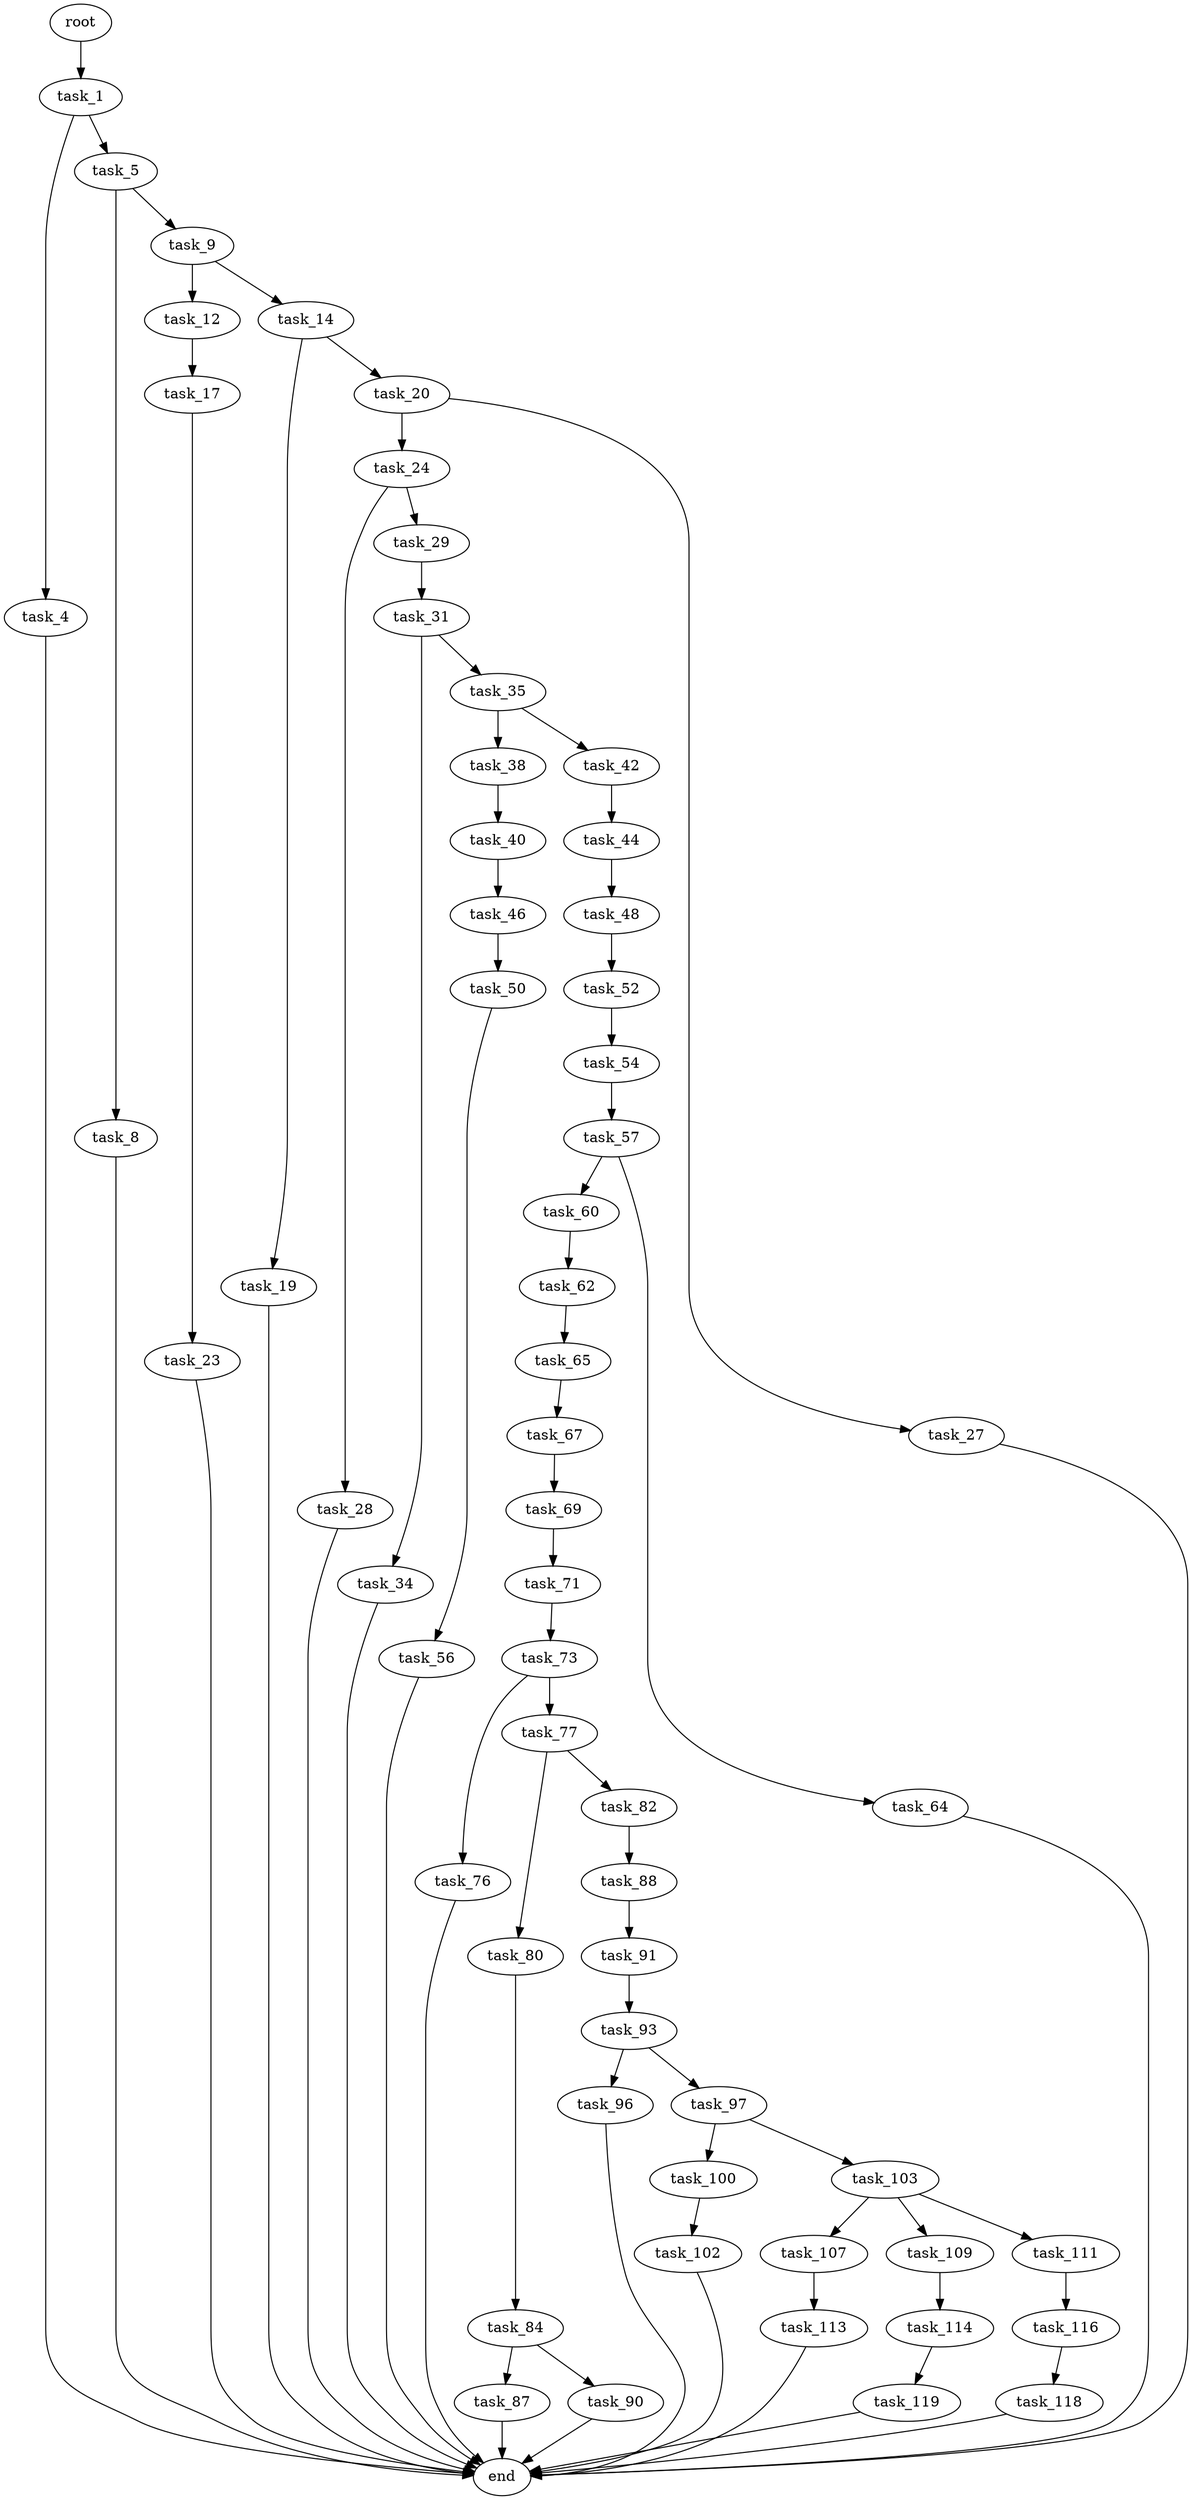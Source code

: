digraph G {
  root [size="0.000000"];
  task_1 [size="184952018100.000000"];
  task_4 [size="8589934592.000000"];
  task_5 [size="782757789696.000000"];
  end [size="0.000000"];
  task_8 [size="6419476023.000000"];
  task_9 [size="28254472376.000000"];
  task_12 [size="134217728000.000000"];
  task_14 [size="6678271276.000000"];
  task_17 [size="68719476736.000000"];
  task_19 [size="549755813888.000000"];
  task_20 [size="28991029248.000000"];
  task_23 [size="155245678752.000000"];
  task_24 [size="276913946504.000000"];
  task_27 [size="68719476736.000000"];
  task_28 [size="185010487723.000000"];
  task_29 [size="134217728000.000000"];
  task_31 [size="2869514558.000000"];
  task_34 [size="1263597205.000000"];
  task_35 [size="1410229448.000000"];
  task_38 [size="549755813888.000000"];
  task_42 [size="28991029248.000000"];
  task_40 [size="20493981554.000000"];
  task_46 [size="141314245740.000000"];
  task_44 [size="26610129352.000000"];
  task_48 [size="782757789696.000000"];
  task_50 [size="68719476736.000000"];
  task_52 [size="10284042892.000000"];
  task_56 [size="1277066508838.000000"];
  task_54 [size="28991029248.000000"];
  task_57 [size="134217728000.000000"];
  task_60 [size="674659600992.000000"];
  task_64 [size="782757789696.000000"];
  task_62 [size="68719476736.000000"];
  task_65 [size="87750537444.000000"];
  task_67 [size="29184436922.000000"];
  task_69 [size="33867273080.000000"];
  task_71 [size="818373749388.000000"];
  task_73 [size="152460214224.000000"];
  task_76 [size="4111975111.000000"];
  task_77 [size="1344491047.000000"];
  task_80 [size="22441292276.000000"];
  task_82 [size="6720225428.000000"];
  task_84 [size="48295235040.000000"];
  task_88 [size="134217728000.000000"];
  task_87 [size="368293445632.000000"];
  task_90 [size="1933387585.000000"];
  task_91 [size="15199899044.000000"];
  task_93 [size="1135399476.000000"];
  task_96 [size="68719476736.000000"];
  task_97 [size="231928233984.000000"];
  task_100 [size="1475550178.000000"];
  task_103 [size="8188285634.000000"];
  task_102 [size="368293445632.000000"];
  task_107 [size="629741795675.000000"];
  task_109 [size="5502569370.000000"];
  task_111 [size="26419836762.000000"];
  task_113 [size="231928233984.000000"];
  task_114 [size="1073741824000.000000"];
  task_116 [size="3498559408.000000"];
  task_119 [size="231928233984.000000"];
  task_118 [size="230865134141.000000"];

  root -> task_1 [size="1.000000"];
  task_1 -> task_4 [size="134217728.000000"];
  task_1 -> task_5 [size="134217728.000000"];
  task_4 -> end [size="1.000000"];
  task_5 -> task_8 [size="679477248.000000"];
  task_5 -> task_9 [size="679477248.000000"];
  task_8 -> end [size="1.000000"];
  task_9 -> task_12 [size="536870912.000000"];
  task_9 -> task_14 [size="536870912.000000"];
  task_12 -> task_17 [size="209715200.000000"];
  task_14 -> task_19 [size="134217728.000000"];
  task_14 -> task_20 [size="134217728.000000"];
  task_17 -> task_23 [size="134217728.000000"];
  task_19 -> end [size="1.000000"];
  task_20 -> task_24 [size="75497472.000000"];
  task_20 -> task_27 [size="75497472.000000"];
  task_23 -> end [size="1.000000"];
  task_24 -> task_28 [size="301989888.000000"];
  task_24 -> task_29 [size="301989888.000000"];
  task_27 -> end [size="1.000000"];
  task_28 -> end [size="1.000000"];
  task_29 -> task_31 [size="209715200.000000"];
  task_31 -> task_34 [size="134217728.000000"];
  task_31 -> task_35 [size="134217728.000000"];
  task_34 -> end [size="1.000000"];
  task_35 -> task_38 [size="33554432.000000"];
  task_35 -> task_42 [size="33554432.000000"];
  task_38 -> task_40 [size="536870912.000000"];
  task_42 -> task_44 [size="75497472.000000"];
  task_40 -> task_46 [size="536870912.000000"];
  task_46 -> task_50 [size="134217728.000000"];
  task_44 -> task_48 [size="75497472.000000"];
  task_48 -> task_52 [size="679477248.000000"];
  task_50 -> task_56 [size="134217728.000000"];
  task_52 -> task_54 [size="209715200.000000"];
  task_56 -> end [size="1.000000"];
  task_54 -> task_57 [size="75497472.000000"];
  task_57 -> task_60 [size="209715200.000000"];
  task_57 -> task_64 [size="209715200.000000"];
  task_60 -> task_62 [size="536870912.000000"];
  task_64 -> end [size="1.000000"];
  task_62 -> task_65 [size="134217728.000000"];
  task_65 -> task_67 [size="134217728.000000"];
  task_67 -> task_69 [size="536870912.000000"];
  task_69 -> task_71 [size="33554432.000000"];
  task_71 -> task_73 [size="536870912.000000"];
  task_73 -> task_76 [size="134217728.000000"];
  task_73 -> task_77 [size="134217728.000000"];
  task_76 -> end [size="1.000000"];
  task_77 -> task_80 [size="75497472.000000"];
  task_77 -> task_82 [size="75497472.000000"];
  task_80 -> task_84 [size="536870912.000000"];
  task_82 -> task_88 [size="838860800.000000"];
  task_84 -> task_87 [size="134217728.000000"];
  task_84 -> task_90 [size="134217728.000000"];
  task_88 -> task_91 [size="209715200.000000"];
  task_87 -> end [size="1.000000"];
  task_90 -> end [size="1.000000"];
  task_91 -> task_93 [size="301989888.000000"];
  task_93 -> task_96 [size="33554432.000000"];
  task_93 -> task_97 [size="33554432.000000"];
  task_96 -> end [size="1.000000"];
  task_97 -> task_100 [size="301989888.000000"];
  task_97 -> task_103 [size="301989888.000000"];
  task_100 -> task_102 [size="134217728.000000"];
  task_103 -> task_107 [size="134217728.000000"];
  task_103 -> task_109 [size="134217728.000000"];
  task_103 -> task_111 [size="134217728.000000"];
  task_102 -> end [size="1.000000"];
  task_107 -> task_113 [size="838860800.000000"];
  task_109 -> task_114 [size="134217728.000000"];
  task_111 -> task_116 [size="838860800.000000"];
  task_113 -> end [size="1.000000"];
  task_114 -> task_119 [size="838860800.000000"];
  task_116 -> task_118 [size="134217728.000000"];
  task_119 -> end [size="1.000000"];
  task_118 -> end [size="1.000000"];
}

